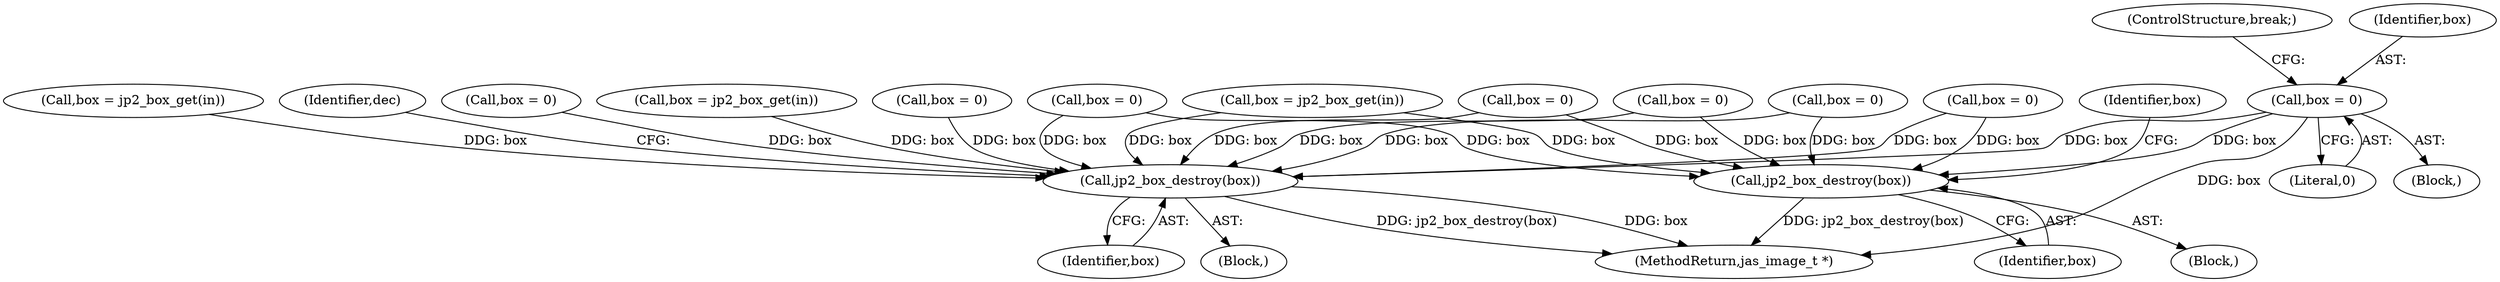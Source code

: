 digraph "0_jasper_d42b2388f7f8e0332c846675133acea151fc557a_33@pointer" {
"1000348" [label="(Call,box = 0)"];
"1000355" [label="(Call,jp2_box_destroy(box))"];
"1001256" [label="(Call,jp2_box_destroy(box))"];
"1000268" [label="(Call,box = 0)"];
"1000300" [label="(Call,box = 0)"];
"1001257" [label="(Identifier,box)"];
"1000332" [label="(Call,box = 0)"];
"1000165" [label="(Call,box = jp2_box_get(in))"];
"1001259" [label="(Identifier,dec)"];
"1000348" [label="(Call,box = 0)"];
"1001255" [label="(Block,)"];
"1000350" [label="(Literal,0)"];
"1000354" [label="(Block,)"];
"1000150" [label="(Call,box = 0)"];
"1000342" [label="(Block,)"];
"1000356" [label="(Identifier,box)"];
"1000284" [label="(Call,box = 0)"];
"1000355" [label="(Call,jp2_box_destroy(box))"];
"1000204" [label="(Call,box = jp2_box_get(in))"];
"1000357" [label="(Call,box = 0)"];
"1000229" [label="(Call,box = jp2_box_get(in))"];
"1000358" [label="(Identifier,box)"];
"1001265" [label="(MethodReturn,jas_image_t *)"];
"1000351" [label="(ControlStructure,break;)"];
"1000349" [label="(Identifier,box)"];
"1001256" [label="(Call,jp2_box_destroy(box))"];
"1000316" [label="(Call,box = 0)"];
"1000348" -> "1000342"  [label="AST: "];
"1000348" -> "1000350"  [label="CFG: "];
"1000349" -> "1000348"  [label="AST: "];
"1000350" -> "1000348"  [label="AST: "];
"1000351" -> "1000348"  [label="CFG: "];
"1000348" -> "1001265"  [label="DDG: box"];
"1000348" -> "1000355"  [label="DDG: box"];
"1000348" -> "1001256"  [label="DDG: box"];
"1000355" -> "1000354"  [label="AST: "];
"1000355" -> "1000356"  [label="CFG: "];
"1000356" -> "1000355"  [label="AST: "];
"1000358" -> "1000355"  [label="CFG: "];
"1000355" -> "1001265"  [label="DDG: jp2_box_destroy(box)"];
"1000332" -> "1000355"  [label="DDG: box"];
"1000284" -> "1000355"  [label="DDG: box"];
"1000268" -> "1000355"  [label="DDG: box"];
"1000300" -> "1000355"  [label="DDG: box"];
"1000229" -> "1000355"  [label="DDG: box"];
"1000316" -> "1000355"  [label="DDG: box"];
"1001256" -> "1001255"  [label="AST: "];
"1001256" -> "1001257"  [label="CFG: "];
"1001257" -> "1001256"  [label="AST: "];
"1001259" -> "1001256"  [label="CFG: "];
"1001256" -> "1001265"  [label="DDG: box"];
"1001256" -> "1001265"  [label="DDG: jp2_box_destroy(box)"];
"1000332" -> "1001256"  [label="DDG: box"];
"1000284" -> "1001256"  [label="DDG: box"];
"1000150" -> "1001256"  [label="DDG: box"];
"1000300" -> "1001256"  [label="DDG: box"];
"1000357" -> "1001256"  [label="DDG: box"];
"1000229" -> "1001256"  [label="DDG: box"];
"1000204" -> "1001256"  [label="DDG: box"];
"1000316" -> "1001256"  [label="DDG: box"];
"1000268" -> "1001256"  [label="DDG: box"];
"1000165" -> "1001256"  [label="DDG: box"];
}
